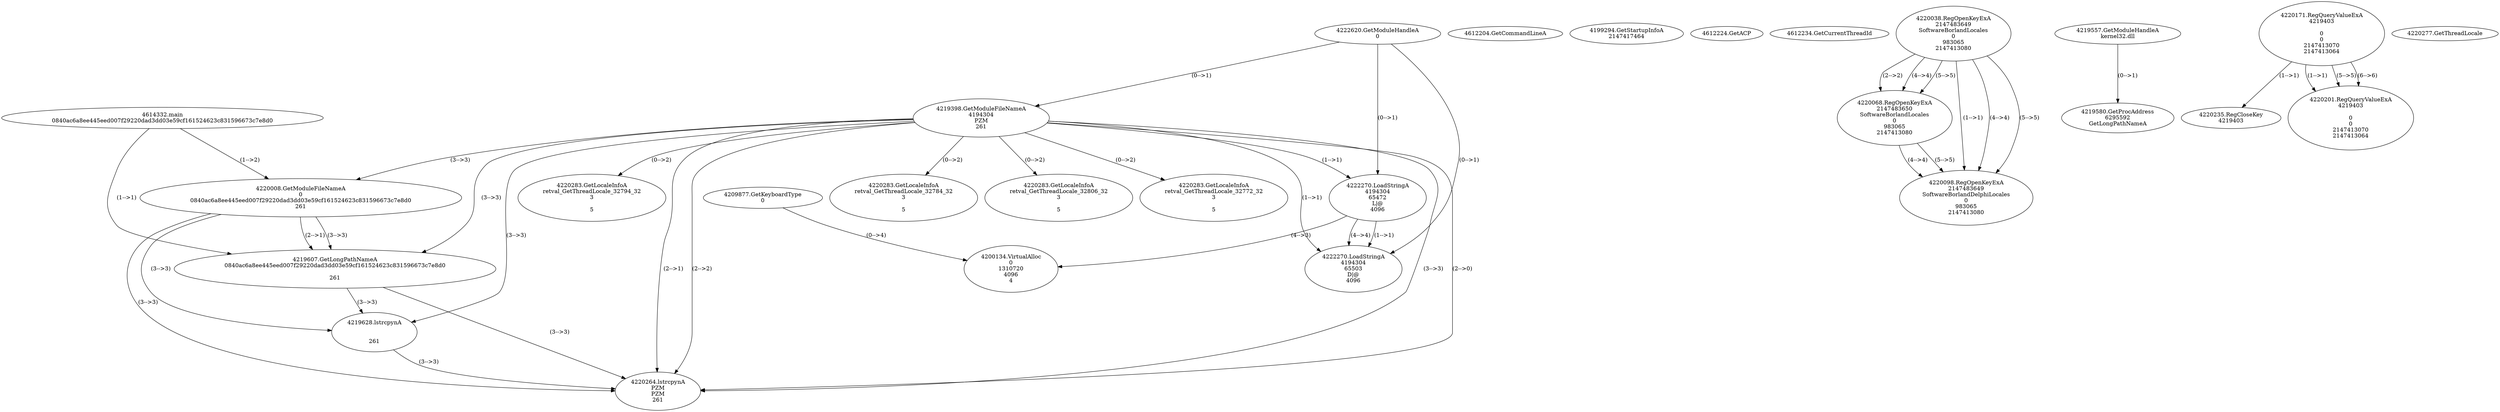 // Global SCDG with merge call
digraph {
	0 [label="4614332.main
0840ac6a8ee445eed007f29220dad3dd03e59cf161524623c831596673c7e8d0"]
	1 [label="4222620.GetModuleHandleA
0"]
	2 [label="4209877.GetKeyboardType
0"]
	3 [label="4612204.GetCommandLineA
"]
	4 [label="4199294.GetStartupInfoA
2147417464"]
	5 [label="4612224.GetACP
"]
	6 [label="4612234.GetCurrentThreadId
"]
	7 [label="4219398.GetModuleFileNameA
4194304
PZM
261"]
	1 -> 7 [label="(0-->1)"]
	8 [label="4220008.GetModuleFileNameA
0
0840ac6a8ee445eed007f29220dad3dd03e59cf161524623c831596673c7e8d0
261"]
	0 -> 8 [label="(1-->2)"]
	7 -> 8 [label="(3-->3)"]
	9 [label="4220038.RegOpenKeyExA
2147483649
Software\Borland\Locales
0
983065
2147413080"]
	10 [label="4219557.GetModuleHandleA
kernel32.dll"]
	11 [label="4219580.GetProcAddress
6295592
GetLongPathNameA"]
	10 -> 11 [label="(0-->1)"]
	12 [label="4219607.GetLongPathNameA
0840ac6a8ee445eed007f29220dad3dd03e59cf161524623c831596673c7e8d0

261"]
	0 -> 12 [label="(1-->1)"]
	8 -> 12 [label="(2-->1)"]
	7 -> 12 [label="(3-->3)"]
	8 -> 12 [label="(3-->3)"]
	13 [label="4219628.lstrcpynA


261"]
	7 -> 13 [label="(3-->3)"]
	8 -> 13 [label="(3-->3)"]
	12 -> 13 [label="(3-->3)"]
	14 [label="4220171.RegQueryValueExA
4219403

0
0
2147413070
2147413064"]
	15 [label="4220235.RegCloseKey
4219403"]
	14 -> 15 [label="(1-->1)"]
	16 [label="4220264.lstrcpynA
PZM
PZM
261"]
	7 -> 16 [label="(2-->1)"]
	7 -> 16 [label="(2-->2)"]
	7 -> 16 [label="(3-->3)"]
	8 -> 16 [label="(3-->3)"]
	12 -> 16 [label="(3-->3)"]
	13 -> 16 [label="(3-->3)"]
	7 -> 16 [label="(2-->0)"]
	17 [label="4220277.GetThreadLocale
"]
	18 [label="4220283.GetLocaleInfoA
retval_GetThreadLocale_32794_32
3

5"]
	7 -> 18 [label="(0-->2)"]
	19 [label="4222270.LoadStringA
4194304
65472
L|@
4096"]
	1 -> 19 [label="(0-->1)"]
	7 -> 19 [label="(1-->1)"]
	20 [label="4220068.RegOpenKeyExA
2147483650
Software\Borland\Locales
0
983065
2147413080"]
	9 -> 20 [label="(2-->2)"]
	9 -> 20 [label="(4-->4)"]
	9 -> 20 [label="(5-->5)"]
	21 [label="4220201.RegQueryValueExA
4219403

0
0
2147413070
2147413064"]
	14 -> 21 [label="(1-->1)"]
	14 -> 21 [label="(5-->5)"]
	14 -> 21 [label="(6-->6)"]
	22 [label="4220283.GetLocaleInfoA
retval_GetThreadLocale_32784_32
3

5"]
	7 -> 22 [label="(0-->2)"]
	23 [label="4220098.RegOpenKeyExA
2147483649
Software\Borland\Delphi\Locales
0
983065
2147413080"]
	9 -> 23 [label="(1-->1)"]
	9 -> 23 [label="(4-->4)"]
	20 -> 23 [label="(4-->4)"]
	9 -> 23 [label="(5-->5)"]
	20 -> 23 [label="(5-->5)"]
	24 [label="4220283.GetLocaleInfoA
retval_GetThreadLocale_32806_32
3

5"]
	7 -> 24 [label="(0-->2)"]
	25 [label="4220283.GetLocaleInfoA
retval_GetThreadLocale_32772_32
3

5"]
	7 -> 25 [label="(0-->2)"]
	26 [label="4200134.VirtualAlloc
0
1310720
4096
4"]
	19 -> 26 [label="(4-->3)"]
	2 -> 26 [label="(0-->4)"]
	27 [label="4222270.LoadStringA
4194304
65503
D|@
4096"]
	1 -> 27 [label="(0-->1)"]
	7 -> 27 [label="(1-->1)"]
	19 -> 27 [label="(1-->1)"]
	19 -> 27 [label="(4-->4)"]
}
